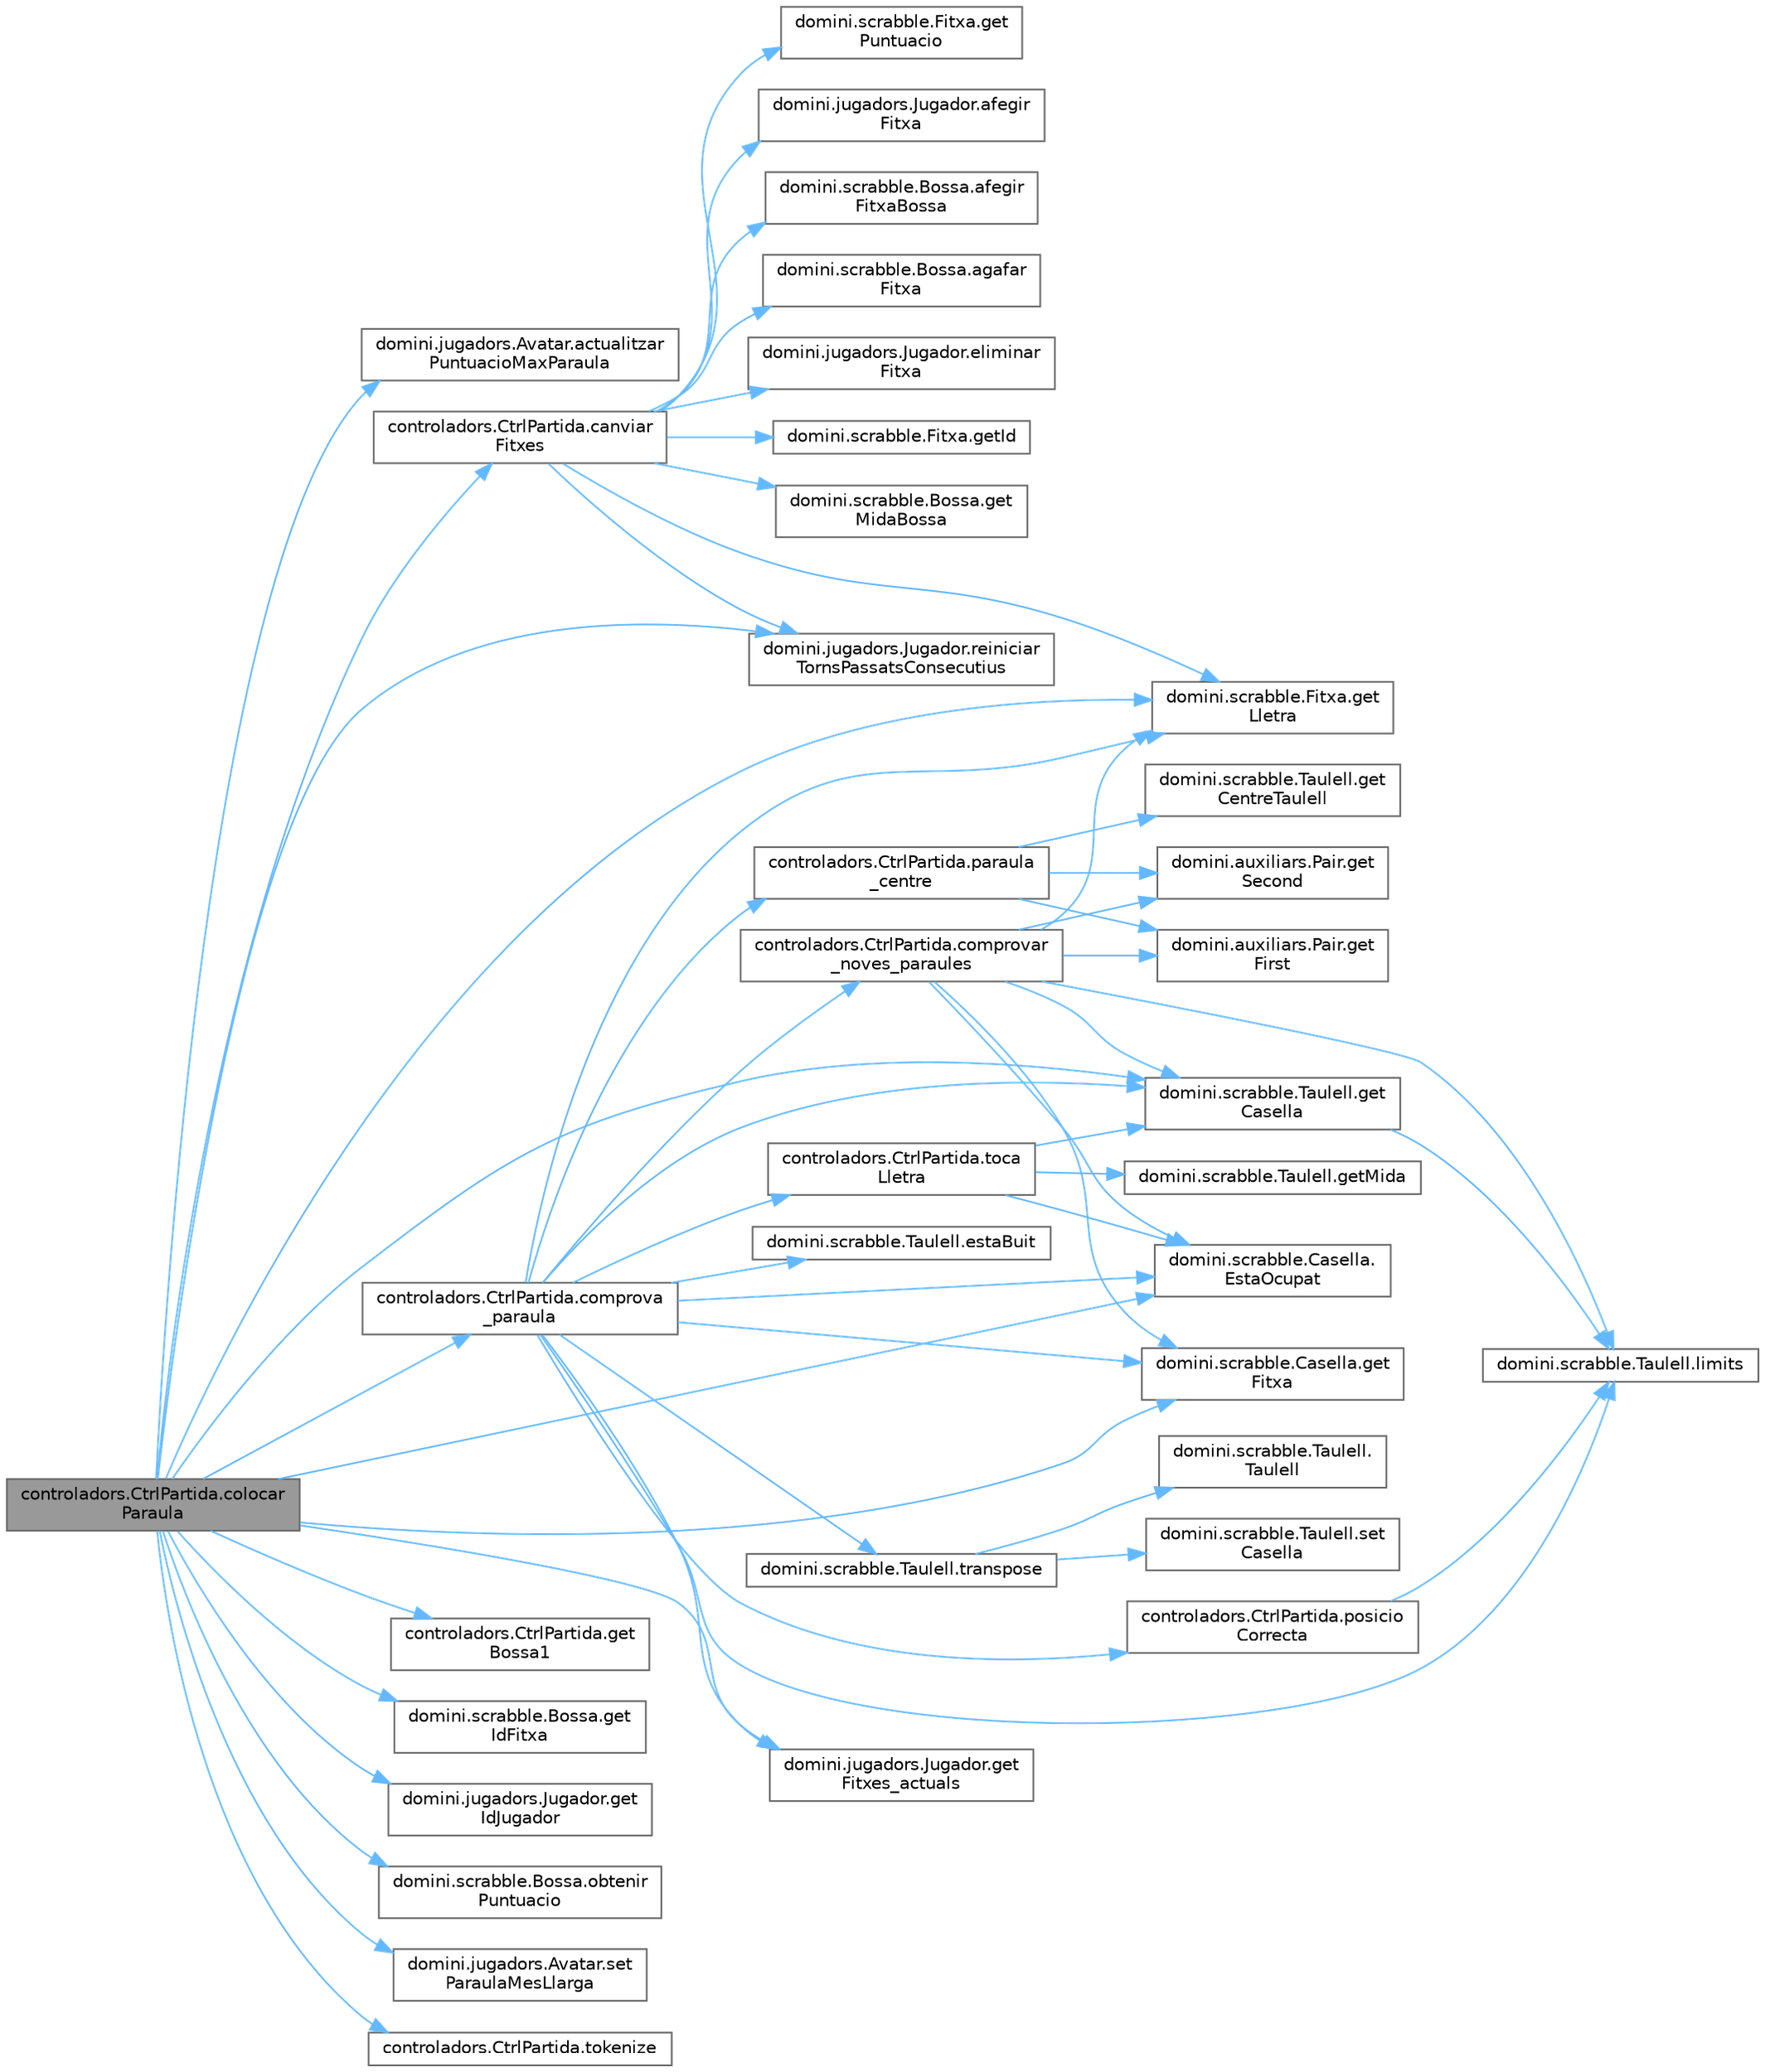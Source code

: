 digraph "controladors.CtrlPartida.colocarParaula"
{
 // INTERACTIVE_SVG=YES
 // LATEX_PDF_SIZE
  bgcolor="transparent";
  edge [fontname=Helvetica,fontsize=10,labelfontname=Helvetica,labelfontsize=10];
  node [fontname=Helvetica,fontsize=10,shape=box,height=0.2,width=0.4];
  rankdir="LR";
  Node1 [id="Node000001",label="controladors.CtrlPartida.colocar\lParaula",height=0.2,width=0.4,color="gray40", fillcolor="grey60", style="filled", fontcolor="black",tooltip="Col·loca una paraula al taulell."];
  Node1 -> Node2 [id="edge1_Node000001_Node000002",color="steelblue1",style="solid",tooltip=" "];
  Node2 [id="Node000002",label="domini.jugadors.Avatar.actualitzar\lPuntuacioMaxParaula",height=0.2,width=0.4,color="grey40", fillcolor="white", style="filled",URL="$classdomini_1_1jugadors_1_1_avatar.html#a00027683bd0d465efe2b6d73bd4dc94b",tooltip="Actualitza la puntuació màxima obtinguda en una paraula si la nova puntuació és més alta."];
  Node1 -> Node3 [id="edge2_Node000001_Node000003",color="steelblue1",style="solid",tooltip=" "];
  Node3 [id="Node000003",label="controladors.CtrlPartida.canviar\lFitxes",height=0.2,width=0.4,color="grey40", fillcolor="white", style="filled",URL="$classcontroladors_1_1_ctrl_partida.html#a5e6d4a5bbd0538e02909fdd067b9c553",tooltip="Canvia un cert nombre de fitxes de la mà del jugador actual."];
  Node3 -> Node4 [id="edge3_Node000003_Node000004",color="steelblue1",style="solid",tooltip=" "];
  Node4 [id="Node000004",label="domini.jugadors.Jugador.afegir\lFitxa",height=0.2,width=0.4,color="grey40", fillcolor="white", style="filled",URL="$classdomini_1_1jugadors_1_1_jugador.html#a28fa4b7dcf1f5eabdc608591e61509ae",tooltip="El jugador afegeix una fitxa a la seva llista de fitxes."];
  Node3 -> Node5 [id="edge4_Node000003_Node000005",color="steelblue1",style="solid",tooltip=" "];
  Node5 [id="Node000005",label="domini.scrabble.Bossa.afegir\lFitxaBossa",height=0.2,width=0.4,color="grey40", fillcolor="white", style="filled",URL="$classdomini_1_1scrabble_1_1_bossa.html#a89707eebb134ecb159a2f7a001b027d0",tooltip="Afegeix una nova fitxa a la bossa."];
  Node3 -> Node6 [id="edge5_Node000003_Node000006",color="steelblue1",style="solid",tooltip=" "];
  Node6 [id="Node000006",label="domini.scrabble.Bossa.agafar\lFitxa",height=0.2,width=0.4,color="grey40", fillcolor="white", style="filled",URL="$classdomini_1_1scrabble_1_1_bossa.html#afa53a19569d75ae80205a5fa5759f6b5",tooltip="Retira una fitxa aleatòria de la bossa."];
  Node3 -> Node7 [id="edge6_Node000003_Node000007",color="steelblue1",style="solid",tooltip=" "];
  Node7 [id="Node000007",label="domini.jugadors.Jugador.eliminar\lFitxa",height=0.2,width=0.4,color="grey40", fillcolor="white", style="filled",URL="$classdomini_1_1jugadors_1_1_jugador.html#a958cd1f187802e5dcd496be3d60f5c30",tooltip="El jugador elimina una fitxa de la seva llista de fitxes."];
  Node3 -> Node8 [id="edge7_Node000003_Node000008",color="steelblue1",style="solid",tooltip=" "];
  Node8 [id="Node000008",label="domini.scrabble.Fitxa.getId",height=0.2,width=0.4,color="grey40", fillcolor="white", style="filled",URL="$classdomini_1_1scrabble_1_1_fitxa.html#ac71d738d062e9b3bff05145c171240c3",tooltip="Retorna el identificador de la fitxa."];
  Node3 -> Node9 [id="edge8_Node000003_Node000009",color="steelblue1",style="solid",tooltip=" "];
  Node9 [id="Node000009",label="domini.scrabble.Fitxa.get\lLletra",height=0.2,width=0.4,color="grey40", fillcolor="white", style="filled",URL="$classdomini_1_1scrabble_1_1_fitxa.html#a3ee9b39d600851a00c4ce541339ba90e",tooltip="Retorna la lletra associada a la fitxa."];
  Node3 -> Node10 [id="edge9_Node000003_Node000010",color="steelblue1",style="solid",tooltip=" "];
  Node10 [id="Node000010",label="domini.scrabble.Bossa.get\lMidaBossa",height=0.2,width=0.4,color="grey40", fillcolor="white", style="filled",URL="$classdomini_1_1scrabble_1_1_bossa.html#a58c8a4207e37d1b10159b73ed131c2c2",tooltip="Obté el nombre total de fitxes disponibles a la bossa."];
  Node3 -> Node11 [id="edge10_Node000003_Node000011",color="steelblue1",style="solid",tooltip=" "];
  Node11 [id="Node000011",label="domini.scrabble.Fitxa.get\lPuntuacio",height=0.2,width=0.4,color="grey40", fillcolor="white", style="filled",URL="$classdomini_1_1scrabble_1_1_fitxa.html#af8169852ecf1df6524e8b13a2fd171ec",tooltip="Retorna la puntuació associada a la fitxa."];
  Node3 -> Node12 [id="edge11_Node000003_Node000012",color="steelblue1",style="solid",tooltip=" "];
  Node12 [id="Node000012",label="domini.jugadors.Jugador.reiniciar\lTornsPassatsConsecutius",height=0.2,width=0.4,color="grey40", fillcolor="white", style="filled",URL="$classdomini_1_1jugadors_1_1_jugador.html#a65f71c37c6890c64cc63ebf0a4d7e185",tooltip="Reinicia el comptador de torns passats consecutius."];
  Node1 -> Node13 [id="edge12_Node000001_Node000013",color="steelblue1",style="solid",tooltip=" "];
  Node13 [id="Node000013",label="controladors.CtrlPartida.comprova\l_paraula",height=0.2,width=0.4,color="grey40", fillcolor="white", style="filled",URL="$classcontroladors_1_1_ctrl_partida.html#a11dd5c5c7252681872e3ba7baf8213a8",tooltip="Comprova si una paraula és vàlida."];
  Node13 -> Node14 [id="edge13_Node000013_Node000014",color="steelblue1",style="solid",tooltip=" "];
  Node14 [id="Node000014",label="controladors.CtrlPartida.comprovar\l_noves_paraules",height=0.2,width=0.4,color="grey40", fillcolor="white", style="filled",URL="$classcontroladors_1_1_ctrl_partida.html#a55c08c7767d17dd7d8b4ae00d33b1fe7",tooltip="Comprova si una lletra és vàlida per a una casella que formi paraula transversal vertical."];
  Node14 -> Node15 [id="edge14_Node000014_Node000015",color="steelblue1",style="solid",tooltip=" "];
  Node15 [id="Node000015",label="domini.scrabble.Casella.\lEstaOcupat",height=0.2,width=0.4,color="grey40", fillcolor="white", style="filled",URL="$classdomini_1_1scrabble_1_1_casella.html#a45ad0a3aaeacf1bc4896a7a99c068dd3",tooltip="Comprova si la casella està ocupada per una fitxa."];
  Node14 -> Node16 [id="edge15_Node000014_Node000016",color="steelblue1",style="solid",tooltip=" "];
  Node16 [id="Node000016",label="domini.scrabble.Taulell.get\lCasella",height=0.2,width=0.4,color="grey40", fillcolor="white", style="filled",URL="$classdomini_1_1scrabble_1_1_taulell.html#a5be7b0143cecbce3e2f4dc4f53814879",tooltip="Donades unes coordenades, retorna la Casella que es troba en aquelles coordenades."];
  Node16 -> Node17 [id="edge16_Node000016_Node000017",color="steelblue1",style="solid",tooltip=" "];
  Node17 [id="Node000017",label="domini.scrabble.Taulell.limits",height=0.2,width=0.4,color="grey40", fillcolor="white", style="filled",URL="$classdomini_1_1scrabble_1_1_taulell.html#afc2d8dcd225b683aa00af9ce2075ad79",tooltip=" "];
  Node14 -> Node18 [id="edge17_Node000014_Node000018",color="steelblue1",style="solid",tooltip=" "];
  Node18 [id="Node000018",label="domini.auxiliars.Pair.get\lFirst",height=0.2,width=0.4,color="grey40", fillcolor="white", style="filled",URL="$classdomini_1_1auxiliars_1_1_pair.html#af9fc7c6b0fb531c4b59cdb1048897164",tooltip="Obté el primer element de la parella."];
  Node14 -> Node19 [id="edge18_Node000014_Node000019",color="steelblue1",style="solid",tooltip=" "];
  Node19 [id="Node000019",label="domini.scrabble.Casella.get\lFitxa",height=0.2,width=0.4,color="grey40", fillcolor="white", style="filled",URL="$classdomini_1_1scrabble_1_1_casella.html#ad6fa4e60f906cde260a175354e4fda22",tooltip="Retorna la fitxa de la casella."];
  Node14 -> Node9 [id="edge19_Node000014_Node000009",color="steelblue1",style="solid",tooltip=" "];
  Node14 -> Node20 [id="edge20_Node000014_Node000020",color="steelblue1",style="solid",tooltip=" "];
  Node20 [id="Node000020",label="domini.auxiliars.Pair.get\lSecond",height=0.2,width=0.4,color="grey40", fillcolor="white", style="filled",URL="$classdomini_1_1auxiliars_1_1_pair.html#af70cd15a3a6fe17c25fbae3a08955565",tooltip="Obté el segon element de la parella."];
  Node14 -> Node17 [id="edge21_Node000014_Node000017",color="steelblue1",style="solid",tooltip=" "];
  Node13 -> Node21 [id="edge22_Node000013_Node000021",color="steelblue1",style="solid",tooltip=" "];
  Node21 [id="Node000021",label="domini.scrabble.Taulell.estaBuit",height=0.2,width=0.4,color="grey40", fillcolor="white", style="filled",URL="$classdomini_1_1scrabble_1_1_taulell.html#a268ce8c62ca09000409a18be258fbc89",tooltip="Comprova si el taulell està completament buit (cap casella ocupada)."];
  Node13 -> Node15 [id="edge23_Node000013_Node000015",color="steelblue1",style="solid",tooltip=" "];
  Node13 -> Node16 [id="edge24_Node000013_Node000016",color="steelblue1",style="solid",tooltip=" "];
  Node13 -> Node19 [id="edge25_Node000013_Node000019",color="steelblue1",style="solid",tooltip=" "];
  Node13 -> Node22 [id="edge26_Node000013_Node000022",color="steelblue1",style="solid",tooltip=" "];
  Node22 [id="Node000022",label="domini.jugadors.Jugador.get\lFitxes_actuals",height=0.2,width=0.4,color="grey40", fillcolor="white", style="filled",URL="$classdomini_1_1jugadors_1_1_jugador.html#acf9520ec234c3f2cc52e1b79b85a008e",tooltip="Retorna la llista amb les fitxes actuals del jugador."];
  Node13 -> Node9 [id="edge27_Node000013_Node000009",color="steelblue1",style="solid",tooltip=" "];
  Node13 -> Node17 [id="edge28_Node000013_Node000017",color="steelblue1",style="solid",tooltip=" "];
  Node13 -> Node23 [id="edge29_Node000013_Node000023",color="steelblue1",style="solid",tooltip=" "];
  Node23 [id="Node000023",label="controladors.CtrlPartida.paraula\l_centre",height=0.2,width=0.4,color="grey40", fillcolor="white", style="filled",URL="$classcontroladors_1_1_ctrl_partida.html#ab65218f4ac10157e095836864c00a526",tooltip="Comprova si una paraula col·locada passa pel centre del taulell."];
  Node23 -> Node24 [id="edge30_Node000023_Node000024",color="steelblue1",style="solid",tooltip=" "];
  Node24 [id="Node000024",label="domini.scrabble.Taulell.get\lCentreTaulell",height=0.2,width=0.4,color="grey40", fillcolor="white", style="filled",URL="$classdomini_1_1scrabble_1_1_taulell.html#a28a346ace920ef6a74f94825249d671c",tooltip="Mètode que calcula les coordenades del centre del taulell."];
  Node23 -> Node18 [id="edge31_Node000023_Node000018",color="steelblue1",style="solid",tooltip=" "];
  Node23 -> Node20 [id="edge32_Node000023_Node000020",color="steelblue1",style="solid",tooltip=" "];
  Node13 -> Node25 [id="edge33_Node000013_Node000025",color="steelblue1",style="solid",tooltip=" "];
  Node25 [id="Node000025",label="controladors.CtrlPartida.posicio\lCorrecta",height=0.2,width=0.4,color="grey40", fillcolor="white", style="filled",URL="$classcontroladors_1_1_ctrl_partida.html#a9de7e8a2258b08affa0274996d2ed9df",tooltip="Comprova si la posició d'una paraula és vàlida dins dels límits del taulell."];
  Node25 -> Node17 [id="edge34_Node000025_Node000017",color="steelblue1",style="solid",tooltip=" "];
  Node13 -> Node26 [id="edge35_Node000013_Node000026",color="steelblue1",style="solid",tooltip=" "];
  Node26 [id="Node000026",label="controladors.CtrlPartida.toca\lLletra",height=0.2,width=0.4,color="grey40", fillcolor="white", style="filled",URL="$classcontroladors_1_1_ctrl_partida.html#ab2365dd846883b62c30985d553d5e0da",tooltip="Comprova si una paraula col·locada toca alguna lletra existent al taulell."];
  Node26 -> Node15 [id="edge36_Node000026_Node000015",color="steelblue1",style="solid",tooltip=" "];
  Node26 -> Node16 [id="edge37_Node000026_Node000016",color="steelblue1",style="solid",tooltip=" "];
  Node26 -> Node27 [id="edge38_Node000026_Node000027",color="steelblue1",style="solid",tooltip=" "];
  Node27 [id="Node000027",label="domini.scrabble.Taulell.getMida",height=0.2,width=0.4,color="grey40", fillcolor="white", style="filled",URL="$classdomini_1_1scrabble_1_1_taulell.html#a6df3c705440324d9c2ca283a464a3a8f",tooltip="Retorna el nombre de files/columnes del taulell."];
  Node13 -> Node28 [id="edge39_Node000013_Node000028",color="steelblue1",style="solid",tooltip=" "];
  Node28 [id="Node000028",label="domini.scrabble.Taulell.transpose",height=0.2,width=0.4,color="grey40", fillcolor="white", style="filled",URL="$classdomini_1_1scrabble_1_1_taulell.html#a622ab57cc924ec4c3ff2345698c746e2",tooltip="Retorna la transposició del taulell actual."];
  Node28 -> Node29 [id="edge40_Node000028_Node000029",color="steelblue1",style="solid",tooltip=" "];
  Node29 [id="Node000029",label="domini.scrabble.Taulell.set\lCasella",height=0.2,width=0.4,color="grey40", fillcolor="white", style="filled",URL="$classdomini_1_1scrabble_1_1_taulell.html#a10eef6a9fe59fa18f5b2d6d311c6356c",tooltip="Retorna la casella de la posició indicada."];
  Node28 -> Node30 [id="edge41_Node000028_Node000030",color="steelblue1",style="solid",tooltip=" "];
  Node30 [id="Node000030",label="domini.scrabble.Taulell.\lTaulell",height=0.2,width=0.4,color="grey40", fillcolor="white", style="filled",URL="$classdomini_1_1scrabble_1_1_taulell.html#a2f2deb612c9af047decb87cc0d7e85d1",tooltip="Constructora de la classe Taulell."];
  Node1 -> Node15 [id="edge42_Node000001_Node000015",color="steelblue1",style="solid",tooltip=" "];
  Node1 -> Node31 [id="edge43_Node000001_Node000031",color="steelblue1",style="solid",tooltip=" "];
  Node31 [id="Node000031",label="controladors.CtrlPartida.get\lBossa1",height=0.2,width=0.4,color="grey40", fillcolor="white", style="filled",URL="$classcontroladors_1_1_ctrl_partida.html#a9e0e50effe3e0c286e521ca4694240a4",tooltip="Obté la bossa de fitxes de la partida."];
  Node1 -> Node16 [id="edge44_Node000001_Node000016",color="steelblue1",style="solid",tooltip=" "];
  Node1 -> Node19 [id="edge45_Node000001_Node000019",color="steelblue1",style="solid",tooltip=" "];
  Node1 -> Node22 [id="edge46_Node000001_Node000022",color="steelblue1",style="solid",tooltip=" "];
  Node1 -> Node32 [id="edge47_Node000001_Node000032",color="steelblue1",style="solid",tooltip=" "];
  Node32 [id="Node000032",label="domini.scrabble.Bossa.get\lIdFitxa",height=0.2,width=0.4,color="grey40", fillcolor="white", style="filled",URL="$classdomini_1_1scrabble_1_1_bossa.html#a6841117b61e0a6baa728f742e4a1cfe3",tooltip="Obté l'identificador d'una fitxa segons la seva lletra."];
  Node1 -> Node33 [id="edge48_Node000001_Node000033",color="steelblue1",style="solid",tooltip=" "];
  Node33 [id="Node000033",label="domini.jugadors.Jugador.get\lIdJugador",height=0.2,width=0.4,color="grey40", fillcolor="white", style="filled",URL="$classdomini_1_1jugadors_1_1_jugador.html#afa999de0f50bb1671ac42dbe31388b01",tooltip="Retorna l'identificador del jugador."];
  Node1 -> Node9 [id="edge49_Node000001_Node000009",color="steelblue1",style="solid",tooltip=" "];
  Node1 -> Node34 [id="edge50_Node000001_Node000034",color="steelblue1",style="solid",tooltip=" "];
  Node34 [id="Node000034",label="domini.scrabble.Bossa.obtenir\lPuntuacio",height=0.2,width=0.4,color="grey40", fillcolor="white", style="filled",URL="$classdomini_1_1scrabble_1_1_bossa.html#a4badaa7f5ba9ed90766c56f3400ec397",tooltip="Obté la puntuació associada a una lletra."];
  Node1 -> Node12 [id="edge51_Node000001_Node000012",color="steelblue1",style="solid",tooltip=" "];
  Node1 -> Node35 [id="edge52_Node000001_Node000035",color="steelblue1",style="solid",tooltip=" "];
  Node35 [id="Node000035",label="domini.jugadors.Avatar.set\lParaulaMesLlarga",height=0.2,width=0.4,color="grey40", fillcolor="white", style="filled",URL="$classdomini_1_1jugadors_1_1_avatar.html#aa9cf4df66a900a3ecb2d10dd18d678a8",tooltip="Actualitza la paraula més llarga si la nova paraula és més llarga que l'actual."];
  Node1 -> Node36 [id="edge53_Node000001_Node000036",color="steelblue1",style="solid",tooltip=" "];
  Node36 [id="Node000036",label="controladors.CtrlPartida.tokenize",height=0.2,width=0.4,color="grey40", fillcolor="white", style="filled",URL="$classcontroladors_1_1_ctrl_partida.html#ad67666cc359a9cb6bd8eed674e25a2a4",tooltip="Genera una llista amb les lletres i dígrafs del paràmetre."];
}
